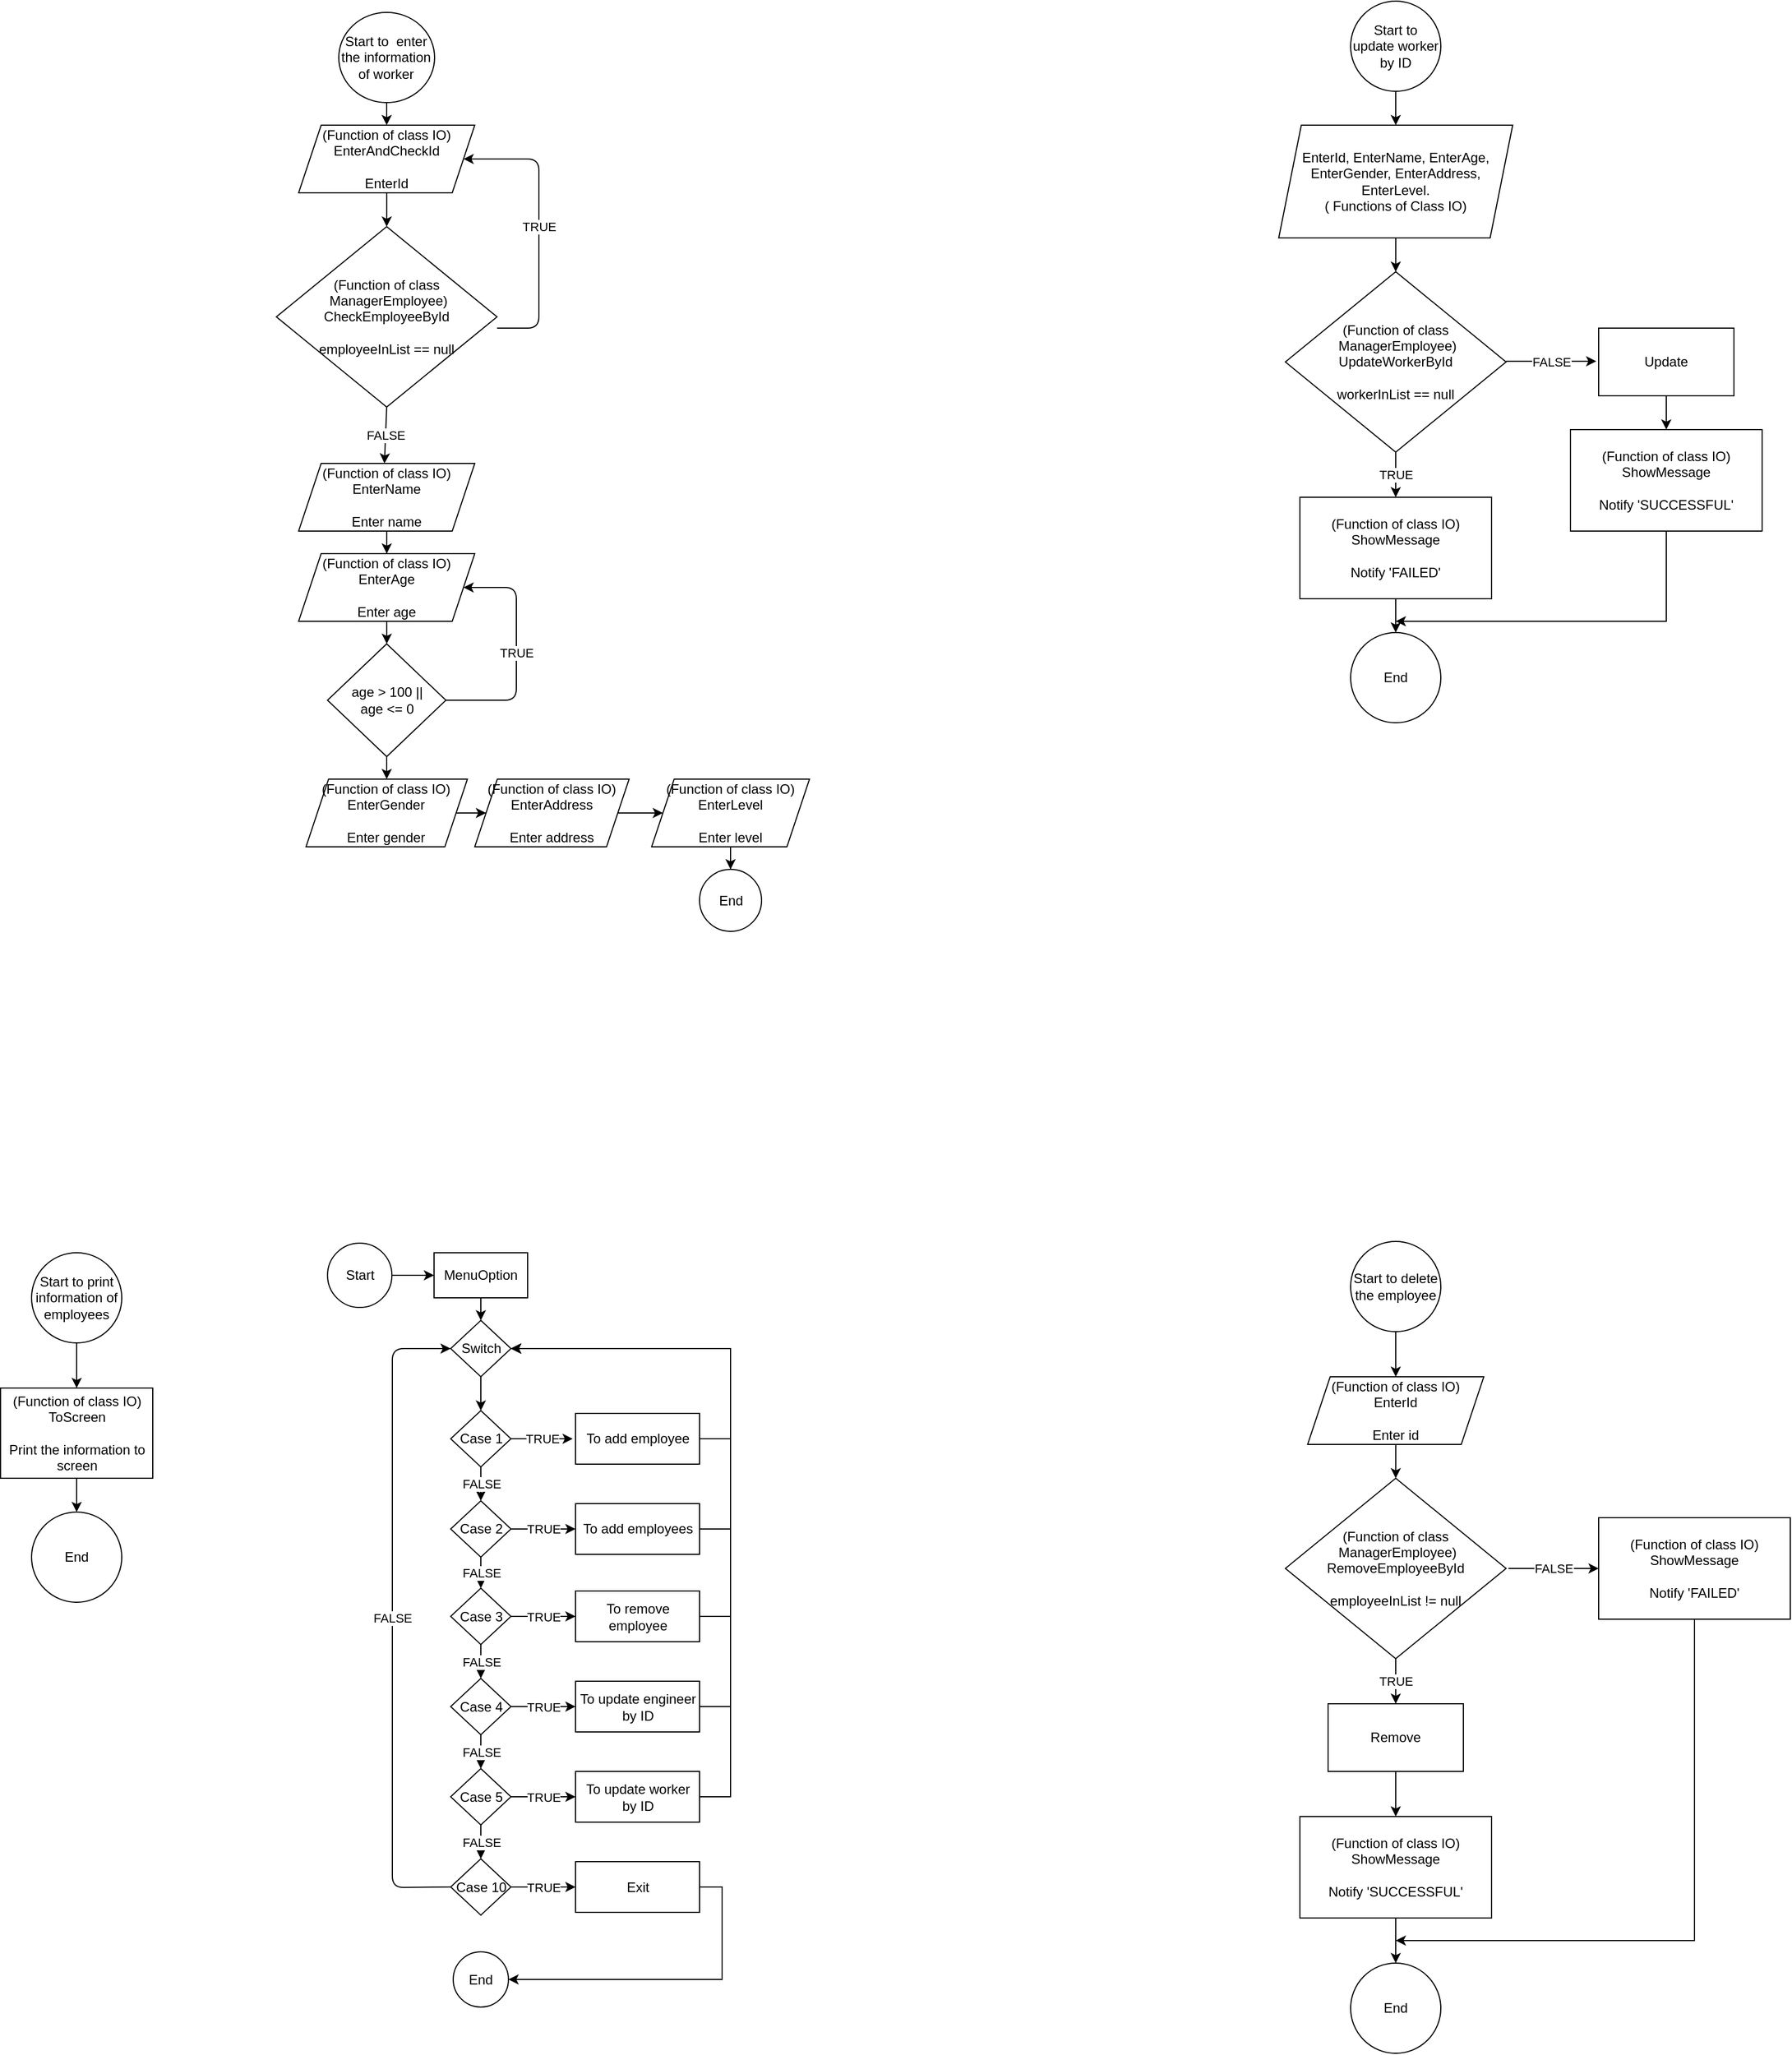 <mxfile version="15.0.6" type="github"><diagram id="vBOTHb6nhbrSPxKYWgtv" name="Page-1"><mxGraphModel dx="1716" dy="490" grid="1" gridSize="10" guides="1" tooltips="1" connect="1" arrows="1" fold="1" page="1" pageScale="1" pageWidth="850" pageHeight="1100" math="0" shadow="0"><root><mxCell id="0"/><mxCell id="1" parent="0"/><mxCell id="i4Pr9-pZE5xm9XzdcDzZ-5" value="" style="edgeStyle=orthogonalEdgeStyle;rounded=0;orthogonalLoop=1;jettySize=auto;html=1;" parent="1" source="i4Pr9-pZE5xm9XzdcDzZ-2" target="i4Pr9-pZE5xm9XzdcDzZ-3" edge="1"><mxGeometry relative="1" as="geometry"/></mxCell><mxCell id="i4Pr9-pZE5xm9XzdcDzZ-2" value="Start to update worker by ID" style="ellipse;whiteSpace=wrap;html=1;aspect=fixed;" parent="1" vertex="1"><mxGeometry x="370" y="30" width="80" height="80" as="geometry"/></mxCell><mxCell id="i4Pr9-pZE5xm9XzdcDzZ-6" value="" style="edgeStyle=orthogonalEdgeStyle;rounded=0;orthogonalLoop=1;jettySize=auto;html=1;" parent="1" source="i4Pr9-pZE5xm9XzdcDzZ-3" target="i4Pr9-pZE5xm9XzdcDzZ-4" edge="1"><mxGeometry relative="1" as="geometry"/></mxCell><mxCell id="i4Pr9-pZE5xm9XzdcDzZ-3" value="EnterId, EnterName, EnterAge, EnterGender, EnterAddress, EnterLevel. &lt;br&gt;( Functions of Class IO)" style="shape=parallelogram;perimeter=parallelogramPerimeter;whiteSpace=wrap;html=1;fixedSize=1;" parent="1" vertex="1"><mxGeometry x="306.25" y="140" width="207.5" height="100" as="geometry"/></mxCell><mxCell id="i4Pr9-pZE5xm9XzdcDzZ-4" value="(Function of class&lt;br&gt;&amp;nbsp;ManagerEmployee)&lt;br&gt;UpdateWorkerById&lt;br&gt;&lt;br&gt;workerInList == null" style="rhombus;whiteSpace=wrap;html=1;" parent="1" vertex="1"><mxGeometry x="312.13" y="270" width="195.75" height="160" as="geometry"/></mxCell><mxCell id="i4Pr9-pZE5xm9XzdcDzZ-10" value="" style="edgeStyle=orthogonalEdgeStyle;rounded=0;orthogonalLoop=1;jettySize=auto;html=1;" parent="1" source="i4Pr9-pZE5xm9XzdcDzZ-7" target="i4Pr9-pZE5xm9XzdcDzZ-9" edge="1"><mxGeometry relative="1" as="geometry"/></mxCell><mxCell id="i4Pr9-pZE5xm9XzdcDzZ-7" value="Update" style="rounded=0;whiteSpace=wrap;html=1;" parent="1" vertex="1"><mxGeometry x="590" y="320" width="120" height="60" as="geometry"/></mxCell><mxCell id="i4Pr9-pZE5xm9XzdcDzZ-25" style="edgeStyle=orthogonalEdgeStyle;rounded=0;orthogonalLoop=1;jettySize=auto;html=1;" parent="1" source="i4Pr9-pZE5xm9XzdcDzZ-9" edge="1"><mxGeometry relative="1" as="geometry"><mxPoint x="410" y="580" as="targetPoint"/><Array as="points"><mxPoint x="650" y="580"/></Array></mxGeometry></mxCell><mxCell id="i4Pr9-pZE5xm9XzdcDzZ-9" value="(Function of class IO)&lt;br&gt;ShowMessage&lt;br&gt;&lt;br&gt;Notify 'SUCCESSFUL'" style="rounded=0;whiteSpace=wrap;html=1;" parent="1" vertex="1"><mxGeometry x="565" y="410" width="170" height="90" as="geometry"/></mxCell><mxCell id="i4Pr9-pZE5xm9XzdcDzZ-15" value="" style="edgeStyle=orthogonalEdgeStyle;rounded=0;orthogonalLoop=1;jettySize=auto;html=1;" parent="1" source="i4Pr9-pZE5xm9XzdcDzZ-12" target="i4Pr9-pZE5xm9XzdcDzZ-14" edge="1"><mxGeometry relative="1" as="geometry"/></mxCell><mxCell id="i4Pr9-pZE5xm9XzdcDzZ-12" value="(Function of class IO)&lt;br&gt;ShowMessage&lt;br&gt;&lt;br&gt;Notify 'FAILED'" style="rounded=0;whiteSpace=wrap;html=1;" parent="1" vertex="1"><mxGeometry x="325.01" y="470" width="170" height="90" as="geometry"/></mxCell><mxCell id="i4Pr9-pZE5xm9XzdcDzZ-14" value="End" style="ellipse;whiteSpace=wrap;html=1;aspect=fixed;" parent="1" vertex="1"><mxGeometry x="370.01" y="590" width="80" height="80" as="geometry"/></mxCell><mxCell id="i4Pr9-pZE5xm9XzdcDzZ-16" value="" style="endArrow=classic;html=1;" parent="1" edge="1"><mxGeometry relative="1" as="geometry"><mxPoint x="507.88" y="349.41" as="sourcePoint"/><mxPoint x="587.88" y="349.41" as="targetPoint"/><Array as="points"><mxPoint x="547.88" y="349.41"/></Array></mxGeometry></mxCell><mxCell id="i4Pr9-pZE5xm9XzdcDzZ-17" value="FALSE" style="edgeLabel;resizable=0;html=1;align=center;verticalAlign=middle;" parent="i4Pr9-pZE5xm9XzdcDzZ-16" connectable="0" vertex="1"><mxGeometry relative="1" as="geometry"/></mxCell><mxCell id="i4Pr9-pZE5xm9XzdcDzZ-18" value="" style="endArrow=classic;html=1;exitX=0.5;exitY=1;exitDx=0;exitDy=0;" parent="1" source="i4Pr9-pZE5xm9XzdcDzZ-4" edge="1"><mxGeometry relative="1" as="geometry"><mxPoint x="410" y="460" as="sourcePoint"/><mxPoint x="410" y="470" as="targetPoint"/></mxGeometry></mxCell><mxCell id="i4Pr9-pZE5xm9XzdcDzZ-19" value="TRUE" style="edgeLabel;resizable=0;html=1;align=center;verticalAlign=middle;" parent="i4Pr9-pZE5xm9XzdcDzZ-18" connectable="0" vertex="1"><mxGeometry relative="1" as="geometry"/></mxCell><mxCell id="i4Pr9-pZE5xm9XzdcDzZ-34" value="" style="edgeStyle=orthogonalEdgeStyle;rounded=0;orthogonalLoop=1;jettySize=auto;html=1;" parent="1" source="i4Pr9-pZE5xm9XzdcDzZ-20" target="i4Pr9-pZE5xm9XzdcDzZ-22" edge="1"><mxGeometry relative="1" as="geometry"/></mxCell><mxCell id="i4Pr9-pZE5xm9XzdcDzZ-20" value="Start to&amp;nbsp; enter the information of worker" style="ellipse;whiteSpace=wrap;html=1;" parent="1" vertex="1"><mxGeometry x="-527.51" y="40" width="85" height="80" as="geometry"/></mxCell><mxCell id="i4Pr9-pZE5xm9XzdcDzZ-33" value="" style="edgeStyle=orthogonalEdgeStyle;rounded=0;orthogonalLoop=1;jettySize=auto;html=1;" parent="1" source="i4Pr9-pZE5xm9XzdcDzZ-22" target="i4Pr9-pZE5xm9XzdcDzZ-24" edge="1"><mxGeometry relative="1" as="geometry"/></mxCell><mxCell id="i4Pr9-pZE5xm9XzdcDzZ-22" value="(Function of class IO)&lt;br&gt;EnterAndCheckId&lt;br&gt;&lt;br&gt;EnterId" style="shape=parallelogram;perimeter=parallelogramPerimeter;whiteSpace=wrap;html=1;fixedSize=1;" parent="1" vertex="1"><mxGeometry x="-563.12" y="140" width="156.25" height="60" as="geometry"/></mxCell><mxCell id="i4Pr9-pZE5xm9XzdcDzZ-24" value="(Function of class&lt;br&gt;&amp;nbsp;ManagerEmployee)&lt;br&gt;CheckEmployeeById&lt;br&gt;&lt;br&gt;employeeInList == null" style="rhombus;whiteSpace=wrap;html=1;" parent="1" vertex="1"><mxGeometry x="-582.88" y="230" width="195.75" height="160" as="geometry"/></mxCell><mxCell id="i4Pr9-pZE5xm9XzdcDzZ-31" value="" style="edgeStyle=orthogonalEdgeStyle;rounded=0;orthogonalLoop=1;jettySize=auto;html=1;" parent="1" source="i4Pr9-pZE5xm9XzdcDzZ-27" target="i4Pr9-pZE5xm9XzdcDzZ-28" edge="1"><mxGeometry relative="1" as="geometry"/></mxCell><mxCell id="i4Pr9-pZE5xm9XzdcDzZ-27" value="Start to print information of employees" style="ellipse;whiteSpace=wrap;html=1;aspect=fixed;" parent="1" vertex="1"><mxGeometry x="-800" y="1140" width="80" height="80" as="geometry"/></mxCell><mxCell id="i4Pr9-pZE5xm9XzdcDzZ-32" value="" style="edgeStyle=orthogonalEdgeStyle;rounded=0;orthogonalLoop=1;jettySize=auto;html=1;" parent="1" source="i4Pr9-pZE5xm9XzdcDzZ-28" target="i4Pr9-pZE5xm9XzdcDzZ-30" edge="1"><mxGeometry relative="1" as="geometry"/></mxCell><mxCell id="i4Pr9-pZE5xm9XzdcDzZ-28" value="(Function of class IO)&lt;br&gt;ToScreen&lt;br&gt;&lt;br&gt;Print the information to screen" style="rounded=0;whiteSpace=wrap;html=1;" parent="1" vertex="1"><mxGeometry x="-827.5" y="1260" width="135" height="80" as="geometry"/></mxCell><mxCell id="i4Pr9-pZE5xm9XzdcDzZ-30" value="End" style="ellipse;whiteSpace=wrap;html=1;aspect=fixed;" parent="1" vertex="1"><mxGeometry x="-800" y="1370" width="80" height="80" as="geometry"/></mxCell><mxCell id="i4Pr9-pZE5xm9XzdcDzZ-48" value="" style="edgeStyle=orthogonalEdgeStyle;rounded=0;orthogonalLoop=1;jettySize=auto;html=1;" parent="1" source="i4Pr9-pZE5xm9XzdcDzZ-38" target="i4Pr9-pZE5xm9XzdcDzZ-39" edge="1"><mxGeometry relative="1" as="geometry"/></mxCell><mxCell id="i4Pr9-pZE5xm9XzdcDzZ-38" value="(Function of class IO)&lt;br&gt;EnterName&lt;br&gt;&lt;br&gt;Enter name" style="shape=parallelogram;perimeter=parallelogramPerimeter;whiteSpace=wrap;html=1;fixedSize=1;" parent="1" vertex="1"><mxGeometry x="-563.13" y="440" width="156.25" height="60" as="geometry"/></mxCell><mxCell id="i4Pr9-pZE5xm9XzdcDzZ-47" value="" style="edgeStyle=orthogonalEdgeStyle;rounded=0;orthogonalLoop=1;jettySize=auto;html=1;" parent="1" source="i4Pr9-pZE5xm9XzdcDzZ-39" target="i4Pr9-pZE5xm9XzdcDzZ-46" edge="1"><mxGeometry relative="1" as="geometry"/></mxCell><mxCell id="i4Pr9-pZE5xm9XzdcDzZ-39" value="(Function of class IO)&lt;br&gt;EnterAge&lt;br&gt;&lt;br&gt;Enter age" style="shape=parallelogram;perimeter=parallelogramPerimeter;whiteSpace=wrap;html=1;fixedSize=1;" parent="1" vertex="1"><mxGeometry x="-563.13" y="520" width="156.25" height="60" as="geometry"/></mxCell><mxCell id="i4Pr9-pZE5xm9XzdcDzZ-40" value="" style="endArrow=classic;html=1;entryX=1;entryY=0.5;entryDx=0;entryDy=0;" parent="1" target="i4Pr9-pZE5xm9XzdcDzZ-22" edge="1"><mxGeometry relative="1" as="geometry"><mxPoint x="-387.13" y="320" as="sourcePoint"/><mxPoint x="-287.13" y="320" as="targetPoint"/><Array as="points"><mxPoint x="-350" y="320"/><mxPoint x="-350" y="170"/></Array></mxGeometry></mxCell><mxCell id="i4Pr9-pZE5xm9XzdcDzZ-41" value="TRUE" style="edgeLabel;resizable=0;html=1;align=center;verticalAlign=middle;" parent="i4Pr9-pZE5xm9XzdcDzZ-40" connectable="0" vertex="1"><mxGeometry relative="1" as="geometry"/></mxCell><mxCell id="i4Pr9-pZE5xm9XzdcDzZ-42" value="" style="endArrow=classic;html=1;exitX=0.5;exitY=1;exitDx=0;exitDy=0;" parent="1" source="i4Pr9-pZE5xm9XzdcDzZ-24" edge="1"><mxGeometry relative="1" as="geometry"><mxPoint x="-487.13" y="400" as="sourcePoint"/><mxPoint x="-487" y="440" as="targetPoint"/></mxGeometry></mxCell><mxCell id="i4Pr9-pZE5xm9XzdcDzZ-43" value="FALSE" style="edgeLabel;resizable=0;html=1;align=center;verticalAlign=middle;" parent="i4Pr9-pZE5xm9XzdcDzZ-42" connectable="0" vertex="1"><mxGeometry relative="1" as="geometry"/></mxCell><mxCell id="i4Pr9-pZE5xm9XzdcDzZ-55" value="" style="edgeStyle=orthogonalEdgeStyle;rounded=0;orthogonalLoop=1;jettySize=auto;html=1;" parent="1" source="i4Pr9-pZE5xm9XzdcDzZ-44" target="i4Pr9-pZE5xm9XzdcDzZ-45" edge="1"><mxGeometry relative="1" as="geometry"/></mxCell><mxCell id="i4Pr9-pZE5xm9XzdcDzZ-44" value="(Function of class IO)&lt;br&gt;EnterGender&lt;br&gt;&lt;br&gt;Enter gender" style="shape=parallelogram;perimeter=parallelogramPerimeter;whiteSpace=wrap;html=1;fixedSize=1;" parent="1" vertex="1"><mxGeometry x="-556.56" y="720" width="143.13" height="60" as="geometry"/></mxCell><mxCell id="i4Pr9-pZE5xm9XzdcDzZ-56" value="" style="edgeStyle=orthogonalEdgeStyle;rounded=0;orthogonalLoop=1;jettySize=auto;html=1;" parent="1" source="i4Pr9-pZE5xm9XzdcDzZ-45" target="i4Pr9-pZE5xm9XzdcDzZ-51" edge="1"><mxGeometry relative="1" as="geometry"/></mxCell><mxCell id="i4Pr9-pZE5xm9XzdcDzZ-45" value="(Function of class IO)&lt;br&gt;EnterAddress&lt;br&gt;&lt;br&gt;Enter address" style="shape=parallelogram;perimeter=parallelogramPerimeter;whiteSpace=wrap;html=1;fixedSize=1;" parent="1" vertex="1"><mxGeometry x="-406.88" y="720" width="136.88" height="60" as="geometry"/></mxCell><mxCell id="i4Pr9-pZE5xm9XzdcDzZ-54" value="" style="edgeStyle=orthogonalEdgeStyle;rounded=0;orthogonalLoop=1;jettySize=auto;html=1;" parent="1" source="i4Pr9-pZE5xm9XzdcDzZ-46" target="i4Pr9-pZE5xm9XzdcDzZ-44" edge="1"><mxGeometry relative="1" as="geometry"/></mxCell><mxCell id="i4Pr9-pZE5xm9XzdcDzZ-46" value="age &amp;gt; 100 ||&lt;br&gt;age &amp;lt;= 0" style="rhombus;whiteSpace=wrap;html=1;" parent="1" vertex="1"><mxGeometry x="-537.49" y="600" width="105" height="100" as="geometry"/></mxCell><mxCell id="i4Pr9-pZE5xm9XzdcDzZ-49" value="" style="endArrow=classic;html=1;entryX=1;entryY=0.5;entryDx=0;entryDy=0;exitX=1;exitY=0.5;exitDx=0;exitDy=0;" parent="1" source="i4Pr9-pZE5xm9XzdcDzZ-46" target="i4Pr9-pZE5xm9XzdcDzZ-39" edge="1"><mxGeometry relative="1" as="geometry"><mxPoint x="-380" y="640" as="sourcePoint"/><mxPoint x="-332.51" y="710" as="targetPoint"/><Array as="points"><mxPoint x="-370" y="650"/><mxPoint x="-370" y="550"/></Array></mxGeometry></mxCell><mxCell id="i4Pr9-pZE5xm9XzdcDzZ-50" value="TRUE" style="edgeLabel;resizable=0;html=1;align=center;verticalAlign=middle;" parent="i4Pr9-pZE5xm9XzdcDzZ-49" connectable="0" vertex="1"><mxGeometry relative="1" as="geometry"/></mxCell><mxCell id="i4Pr9-pZE5xm9XzdcDzZ-58" value="" style="edgeStyle=orthogonalEdgeStyle;rounded=0;orthogonalLoop=1;jettySize=auto;html=1;" parent="1" source="i4Pr9-pZE5xm9XzdcDzZ-51" target="i4Pr9-pZE5xm9XzdcDzZ-57" edge="1"><mxGeometry relative="1" as="geometry"/></mxCell><mxCell id="i4Pr9-pZE5xm9XzdcDzZ-51" value="(Function of class IO)&lt;br&gt;EnterLevel&lt;br&gt;&lt;br&gt;Enter level" style="shape=parallelogram;perimeter=parallelogramPerimeter;whiteSpace=wrap;html=1;fixedSize=1;" parent="1" vertex="1"><mxGeometry x="-250" y="720" width="140" height="60" as="geometry"/></mxCell><mxCell id="i4Pr9-pZE5xm9XzdcDzZ-57" value="End" style="ellipse;whiteSpace=wrap;html=1;aspect=fixed;" parent="1" vertex="1"><mxGeometry x="-207.5" y="800" width="55.01" height="55.01" as="geometry"/></mxCell><mxCell id="i4Pr9-pZE5xm9XzdcDzZ-69" value="" style="edgeStyle=orthogonalEdgeStyle;rounded=0;orthogonalLoop=1;jettySize=auto;html=1;" parent="1" source="i4Pr9-pZE5xm9XzdcDzZ-60" target="i4Pr9-pZE5xm9XzdcDzZ-62" edge="1"><mxGeometry relative="1" as="geometry"/></mxCell><mxCell id="i4Pr9-pZE5xm9XzdcDzZ-60" value="Start to delete the employee" style="ellipse;whiteSpace=wrap;html=1;aspect=fixed;" parent="1" vertex="1"><mxGeometry x="370" y="1130" width="80" height="80" as="geometry"/></mxCell><mxCell id="i4Pr9-pZE5xm9XzdcDzZ-70" value="" style="edgeStyle=orthogonalEdgeStyle;rounded=0;orthogonalLoop=1;jettySize=auto;html=1;" parent="1" source="i4Pr9-pZE5xm9XzdcDzZ-62" target="i4Pr9-pZE5xm9XzdcDzZ-65" edge="1"><mxGeometry relative="1" as="geometry"/></mxCell><mxCell id="i4Pr9-pZE5xm9XzdcDzZ-62" value="(Function of class IO)&lt;br&gt;EnterId&lt;br&gt;&lt;br&gt;Enter id" style="shape=parallelogram;perimeter=parallelogramPerimeter;whiteSpace=wrap;html=1;fixedSize=1;" parent="1" vertex="1"><mxGeometry x="331.88" y="1250" width="156.25" height="60" as="geometry"/></mxCell><mxCell id="i4Pr9-pZE5xm9XzdcDzZ-65" value="(Function of class&lt;br&gt;&amp;nbsp;ManagerEmployee)&lt;br&gt;RemoveEmployeeById&lt;br&gt;&lt;br&gt;employeeInList != null" style="rhombus;whiteSpace=wrap;html=1;" parent="1" vertex="1"><mxGeometry x="312.14" y="1340" width="195.75" height="160" as="geometry"/></mxCell><mxCell id="i4Pr9-pZE5xm9XzdcDzZ-72" value="" style="edgeStyle=orthogonalEdgeStyle;rounded=0;orthogonalLoop=1;jettySize=auto;html=1;" parent="1" source="i4Pr9-pZE5xm9XzdcDzZ-66" target="i4Pr9-pZE5xm9XzdcDzZ-71" edge="1"><mxGeometry relative="1" as="geometry"/></mxCell><mxCell id="i4Pr9-pZE5xm9XzdcDzZ-66" value="Remove" style="rounded=0;whiteSpace=wrap;html=1;" parent="1" vertex="1"><mxGeometry x="350.01" y="1540" width="120" height="60" as="geometry"/></mxCell><mxCell id="i4Pr9-pZE5xm9XzdcDzZ-67" value="" style="endArrow=classic;html=1;entryX=0.5;entryY=0;entryDx=0;entryDy=0;" parent="1" source="i4Pr9-pZE5xm9XzdcDzZ-65" target="i4Pr9-pZE5xm9XzdcDzZ-66" edge="1"><mxGeometry relative="1" as="geometry"><mxPoint x="410" y="1510" as="sourcePoint"/><mxPoint x="510" y="1510" as="targetPoint"/></mxGeometry></mxCell><mxCell id="i4Pr9-pZE5xm9XzdcDzZ-68" value="TRUE" style="edgeLabel;resizable=0;html=1;align=center;verticalAlign=middle;" parent="i4Pr9-pZE5xm9XzdcDzZ-67" connectable="0" vertex="1"><mxGeometry relative="1" as="geometry"/></mxCell><mxCell id="i4Pr9-pZE5xm9XzdcDzZ-76" value="" style="edgeStyle=orthogonalEdgeStyle;rounded=0;orthogonalLoop=1;jettySize=auto;html=1;" parent="1" source="i4Pr9-pZE5xm9XzdcDzZ-71" target="i4Pr9-pZE5xm9XzdcDzZ-73" edge="1"><mxGeometry relative="1" as="geometry"/></mxCell><mxCell id="i4Pr9-pZE5xm9XzdcDzZ-71" value="(Function of class IO)&lt;br&gt;ShowMessage&lt;br&gt;&lt;br&gt;Notify 'SUCCESSFUL'" style="rounded=0;whiteSpace=wrap;html=1;" parent="1" vertex="1"><mxGeometry x="325.01" y="1640" width="170" height="90" as="geometry"/></mxCell><mxCell id="i4Pr9-pZE5xm9XzdcDzZ-73" value="End" style="ellipse;whiteSpace=wrap;html=1;aspect=fixed;" parent="1" vertex="1"><mxGeometry x="370.01" y="1770" width="80" height="80" as="geometry"/></mxCell><mxCell id="i4Pr9-pZE5xm9XzdcDzZ-79" style="edgeStyle=orthogonalEdgeStyle;rounded=0;orthogonalLoop=1;jettySize=auto;html=1;" parent="1" source="i4Pr9-pZE5xm9XzdcDzZ-74" edge="1"><mxGeometry relative="1" as="geometry"><mxPoint x="410" y="1750" as="targetPoint"/><Array as="points"><mxPoint x="675" y="1750"/></Array></mxGeometry></mxCell><mxCell id="i4Pr9-pZE5xm9XzdcDzZ-74" value="(Function of class IO)&lt;br&gt;ShowMessage&lt;br&gt;&lt;br&gt;Notify 'FAILED'" style="rounded=0;whiteSpace=wrap;html=1;" parent="1" vertex="1"><mxGeometry x="590" y="1375" width="170" height="90" as="geometry"/></mxCell><mxCell id="i4Pr9-pZE5xm9XzdcDzZ-77" value="" style="endArrow=classic;html=1;entryX=0;entryY=0.5;entryDx=0;entryDy=0;" parent="1" target="i4Pr9-pZE5xm9XzdcDzZ-74" edge="1"><mxGeometry relative="1" as="geometry"><mxPoint x="510" y="1420" as="sourcePoint"/><mxPoint x="570" y="1430" as="targetPoint"/></mxGeometry></mxCell><mxCell id="i4Pr9-pZE5xm9XzdcDzZ-78" value="FALSE" style="edgeLabel;resizable=0;html=1;align=center;verticalAlign=middle;" parent="i4Pr9-pZE5xm9XzdcDzZ-77" connectable="0" vertex="1"><mxGeometry relative="1" as="geometry"/></mxCell><mxCell id="i4Pr9-pZE5xm9XzdcDzZ-99" value="" style="edgeStyle=orthogonalEdgeStyle;rounded=0;orthogonalLoop=1;jettySize=auto;html=1;" parent="1" source="i4Pr9-pZE5xm9XzdcDzZ-80" target="i4Pr9-pZE5xm9XzdcDzZ-81" edge="1"><mxGeometry relative="1" as="geometry"/></mxCell><mxCell id="i4Pr9-pZE5xm9XzdcDzZ-80" value="Start" style="ellipse;whiteSpace=wrap;html=1;aspect=fixed;" parent="1" vertex="1"><mxGeometry x="-537.49" y="1131.44" width="57.12" height="57.12" as="geometry"/></mxCell><mxCell id="i4Pr9-pZE5xm9XzdcDzZ-115" style="edgeStyle=orthogonalEdgeStyle;rounded=0;orthogonalLoop=1;jettySize=auto;html=1;exitX=0.5;exitY=1;exitDx=0;exitDy=0;entryX=0.5;entryY=0;entryDx=0;entryDy=0;" parent="1" source="i4Pr9-pZE5xm9XzdcDzZ-81" target="i4Pr9-pZE5xm9XzdcDzZ-82" edge="1"><mxGeometry relative="1" as="geometry"/></mxCell><mxCell id="i4Pr9-pZE5xm9XzdcDzZ-81" value="MenuOption" style="rounded=0;whiteSpace=wrap;html=1;" parent="1" vertex="1"><mxGeometry x="-443" y="1140" width="83" height="40" as="geometry"/></mxCell><mxCell id="i4Pr9-pZE5xm9XzdcDzZ-118" style="edgeStyle=orthogonalEdgeStyle;rounded=0;orthogonalLoop=1;jettySize=auto;html=1;exitX=0.5;exitY=1;exitDx=0;exitDy=0;entryX=0.5;entryY=0;entryDx=0;entryDy=0;" parent="1" source="i4Pr9-pZE5xm9XzdcDzZ-82" target="i4Pr9-pZE5xm9XzdcDzZ-84" edge="1"><mxGeometry relative="1" as="geometry"/></mxCell><mxCell id="i4Pr9-pZE5xm9XzdcDzZ-82" value="Switch" style="rhombus;whiteSpace=wrap;html=1;" parent="1" vertex="1"><mxGeometry x="-428.25" y="1200" width="53.5" height="50" as="geometry"/></mxCell><mxCell id="i4Pr9-pZE5xm9XzdcDzZ-84" value="Case 1" style="rhombus;whiteSpace=wrap;html=1;" parent="1" vertex="1"><mxGeometry x="-428.25" y="1280" width="53.5" height="50" as="geometry"/></mxCell><mxCell id="i4Pr9-pZE5xm9XzdcDzZ-94" value="Case 4" style="rhombus;whiteSpace=wrap;html=1;" parent="1" vertex="1"><mxGeometry x="-428.25" y="1517.5" width="53.5" height="50" as="geometry"/></mxCell><mxCell id="i4Pr9-pZE5xm9XzdcDzZ-95" value="Case 2" style="rhombus;whiteSpace=wrap;html=1;" parent="1" vertex="1"><mxGeometry x="-428.25" y="1360" width="53.5" height="50" as="geometry"/></mxCell><mxCell id="i4Pr9-pZE5xm9XzdcDzZ-96" value="Case 3" style="rhombus;whiteSpace=wrap;html=1;" parent="1" vertex="1"><mxGeometry x="-428.25" y="1437.5" width="53.5" height="50" as="geometry"/></mxCell><mxCell id="i4Pr9-pZE5xm9XzdcDzZ-97" value="Case 5" style="rhombus;whiteSpace=wrap;html=1;" parent="1" vertex="1"><mxGeometry x="-428.25" y="1597.5" width="53.5" height="50" as="geometry"/></mxCell><mxCell id="i4Pr9-pZE5xm9XzdcDzZ-98" value="Case 10" style="rhombus;whiteSpace=wrap;html=1;" parent="1" vertex="1"><mxGeometry x="-428.25" y="1677.5" width="53.5" height="50" as="geometry"/></mxCell><mxCell id="i4Pr9-pZE5xm9XzdcDzZ-113" style="edgeStyle=orthogonalEdgeStyle;rounded=0;orthogonalLoop=1;jettySize=auto;html=1;entryX=1;entryY=0.5;entryDx=0;entryDy=0;" parent="1" source="i4Pr9-pZE5xm9XzdcDzZ-102" target="i4Pr9-pZE5xm9XzdcDzZ-82" edge="1"><mxGeometry relative="1" as="geometry"><Array as="points"><mxPoint x="-180" y="1623"/><mxPoint x="-180" y="1225"/></Array></mxGeometry></mxCell><mxCell id="i4Pr9-pZE5xm9XzdcDzZ-102" value="To update worker by ID" style="rounded=0;whiteSpace=wrap;html=1;" parent="1" vertex="1"><mxGeometry x="-317.5" y="1600" width="110" height="45" as="geometry"/></mxCell><mxCell id="i4Pr9-pZE5xm9XzdcDzZ-112" style="edgeStyle=orthogonalEdgeStyle;rounded=0;orthogonalLoop=1;jettySize=auto;html=1;entryX=1;entryY=0.5;entryDx=0;entryDy=0;" parent="1" source="i4Pr9-pZE5xm9XzdcDzZ-103" target="i4Pr9-pZE5xm9XzdcDzZ-82" edge="1"><mxGeometry relative="1" as="geometry"><Array as="points"><mxPoint x="-180" y="1543"/><mxPoint x="-180" y="1225"/></Array></mxGeometry></mxCell><mxCell id="i4Pr9-pZE5xm9XzdcDzZ-103" value="To update engineer by ID" style="rounded=0;whiteSpace=wrap;html=1;" parent="1" vertex="1"><mxGeometry x="-317.5" y="1520" width="110" height="45" as="geometry"/></mxCell><mxCell id="i4Pr9-pZE5xm9XzdcDzZ-111" style="edgeStyle=orthogonalEdgeStyle;rounded=0;orthogonalLoop=1;jettySize=auto;html=1;entryX=1;entryY=0.5;entryDx=0;entryDy=0;" parent="1" source="i4Pr9-pZE5xm9XzdcDzZ-104" target="i4Pr9-pZE5xm9XzdcDzZ-82" edge="1"><mxGeometry relative="1" as="geometry"><Array as="points"><mxPoint x="-180" y="1463"/><mxPoint x="-180" y="1225"/></Array></mxGeometry></mxCell><mxCell id="i4Pr9-pZE5xm9XzdcDzZ-104" value="To remove employee" style="rounded=0;whiteSpace=wrap;html=1;" parent="1" vertex="1"><mxGeometry x="-317.5" y="1440" width="110" height="45" as="geometry"/></mxCell><mxCell id="i4Pr9-pZE5xm9XzdcDzZ-110" style="edgeStyle=orthogonalEdgeStyle;rounded=0;orthogonalLoop=1;jettySize=auto;html=1;entryX=1;entryY=0.5;entryDx=0;entryDy=0;" parent="1" source="i4Pr9-pZE5xm9XzdcDzZ-105" target="i4Pr9-pZE5xm9XzdcDzZ-82" edge="1"><mxGeometry relative="1" as="geometry"><Array as="points"><mxPoint x="-180" y="1385"/><mxPoint x="-180" y="1225"/></Array></mxGeometry></mxCell><mxCell id="i4Pr9-pZE5xm9XzdcDzZ-105" value="To add employees" style="rounded=0;whiteSpace=wrap;html=1;" parent="1" vertex="1"><mxGeometry x="-317.5" y="1362.5" width="110" height="45" as="geometry"/></mxCell><mxCell id="i4Pr9-pZE5xm9XzdcDzZ-109" style="edgeStyle=orthogonalEdgeStyle;rounded=0;orthogonalLoop=1;jettySize=auto;html=1;entryX=1;entryY=0.5;entryDx=0;entryDy=0;" parent="1" source="i4Pr9-pZE5xm9XzdcDzZ-106" target="i4Pr9-pZE5xm9XzdcDzZ-82" edge="1"><mxGeometry relative="1" as="geometry"><Array as="points"><mxPoint x="-180" y="1305"/><mxPoint x="-180" y="1225"/></Array></mxGeometry></mxCell><mxCell id="i4Pr9-pZE5xm9XzdcDzZ-106" value="To add employee" style="rounded=0;whiteSpace=wrap;html=1;" parent="1" vertex="1"><mxGeometry x="-317.5" y="1282.5" width="110" height="45" as="geometry"/></mxCell><mxCell id="i4Pr9-pZE5xm9XzdcDzZ-130" style="edgeStyle=orthogonalEdgeStyle;rounded=0;orthogonalLoop=1;jettySize=auto;html=1;exitX=1;exitY=0.5;exitDx=0;exitDy=0;entryX=1;entryY=0.5;entryDx=0;entryDy=0;" parent="1" source="i4Pr9-pZE5xm9XzdcDzZ-108" target="i4Pr9-pZE5xm9XzdcDzZ-129" edge="1"><mxGeometry relative="1" as="geometry"/></mxCell><mxCell id="i4Pr9-pZE5xm9XzdcDzZ-108" value="Exit" style="rounded=0;whiteSpace=wrap;html=1;" parent="1" vertex="1"><mxGeometry x="-317.5" y="1680" width="110" height="45" as="geometry"/></mxCell><mxCell id="i4Pr9-pZE5xm9XzdcDzZ-116" value="" style="endArrow=classic;html=1;exitX=1;exitY=0.5;exitDx=0;exitDy=0;" parent="1" source="i4Pr9-pZE5xm9XzdcDzZ-84" edge="1"><mxGeometry relative="1" as="geometry"><mxPoint x="-370" y="1270" as="sourcePoint"/><mxPoint x="-320" y="1305" as="targetPoint"/><Array as="points"><mxPoint x="-350" y="1305"/></Array></mxGeometry></mxCell><mxCell id="i4Pr9-pZE5xm9XzdcDzZ-117" value="TRUE" style="edgeLabel;resizable=0;html=1;align=center;verticalAlign=middle;" parent="i4Pr9-pZE5xm9XzdcDzZ-116" connectable="0" vertex="1"><mxGeometry relative="1" as="geometry"/></mxCell><mxCell id="i4Pr9-pZE5xm9XzdcDzZ-119" value="" style="endArrow=classic;html=1;exitX=1;exitY=0.5;exitDx=0;exitDy=0;entryX=0;entryY=0.5;entryDx=0;entryDy=0;" parent="1" source="i4Pr9-pZE5xm9XzdcDzZ-95" target="i4Pr9-pZE5xm9XzdcDzZ-105" edge="1"><mxGeometry relative="1" as="geometry"><mxPoint x="-364.75" y="1315" as="sourcePoint"/><mxPoint x="-310" y="1315" as="targetPoint"/><Array as="points"/></mxGeometry></mxCell><mxCell id="i4Pr9-pZE5xm9XzdcDzZ-120" value="TRUE" style="edgeLabel;resizable=0;html=1;align=center;verticalAlign=middle;" parent="i4Pr9-pZE5xm9XzdcDzZ-119" connectable="0" vertex="1"><mxGeometry relative="1" as="geometry"/></mxCell><mxCell id="i4Pr9-pZE5xm9XzdcDzZ-121" value="" style="endArrow=classic;html=1;exitX=1;exitY=0.5;exitDx=0;exitDy=0;entryX=0;entryY=0.5;entryDx=0;entryDy=0;" parent="1" source="i4Pr9-pZE5xm9XzdcDzZ-96" target="i4Pr9-pZE5xm9XzdcDzZ-104" edge="1"><mxGeometry relative="1" as="geometry"><mxPoint x="-364.75" y="1395" as="sourcePoint"/><mxPoint x="-307.5" y="1395" as="targetPoint"/><Array as="points"/></mxGeometry></mxCell><mxCell id="i4Pr9-pZE5xm9XzdcDzZ-122" value="TRUE" style="edgeLabel;resizable=0;html=1;align=center;verticalAlign=middle;" parent="i4Pr9-pZE5xm9XzdcDzZ-121" connectable="0" vertex="1"><mxGeometry relative="1" as="geometry"/></mxCell><mxCell id="i4Pr9-pZE5xm9XzdcDzZ-123" value="" style="endArrow=classic;html=1;exitX=1;exitY=0.5;exitDx=0;exitDy=0;entryX=0;entryY=0.5;entryDx=0;entryDy=0;" parent="1" source="i4Pr9-pZE5xm9XzdcDzZ-94" target="i4Pr9-pZE5xm9XzdcDzZ-103" edge="1"><mxGeometry relative="1" as="geometry"><mxPoint x="-364.75" y="1472.5" as="sourcePoint"/><mxPoint x="-307.5" y="1472.5" as="targetPoint"/><Array as="points"/></mxGeometry></mxCell><mxCell id="i4Pr9-pZE5xm9XzdcDzZ-124" value="TRUE" style="edgeLabel;resizable=0;html=1;align=center;verticalAlign=middle;" parent="i4Pr9-pZE5xm9XzdcDzZ-123" connectable="0" vertex="1"><mxGeometry relative="1" as="geometry"/></mxCell><mxCell id="i4Pr9-pZE5xm9XzdcDzZ-125" value="" style="endArrow=classic;html=1;exitX=1;exitY=0.5;exitDx=0;exitDy=0;entryX=0;entryY=0.5;entryDx=0;entryDy=0;" parent="1" source="i4Pr9-pZE5xm9XzdcDzZ-97" target="i4Pr9-pZE5xm9XzdcDzZ-102" edge="1"><mxGeometry relative="1" as="geometry"><mxPoint x="-364.75" y="1552.5" as="sourcePoint"/><mxPoint x="-307.5" y="1552.5" as="targetPoint"/><Array as="points"/></mxGeometry></mxCell><mxCell id="i4Pr9-pZE5xm9XzdcDzZ-126" value="TRUE" style="edgeLabel;resizable=0;html=1;align=center;verticalAlign=middle;" parent="i4Pr9-pZE5xm9XzdcDzZ-125" connectable="0" vertex="1"><mxGeometry relative="1" as="geometry"/></mxCell><mxCell id="i4Pr9-pZE5xm9XzdcDzZ-127" value="" style="endArrow=classic;html=1;exitX=1;exitY=0.5;exitDx=0;exitDy=0;entryX=0;entryY=0.5;entryDx=0;entryDy=0;" parent="1" source="i4Pr9-pZE5xm9XzdcDzZ-98" target="i4Pr9-pZE5xm9XzdcDzZ-108" edge="1"><mxGeometry relative="1" as="geometry"><mxPoint x="-364.75" y="1632.5" as="sourcePoint"/><mxPoint x="-307.5" y="1632.5" as="targetPoint"/><Array as="points"/></mxGeometry></mxCell><mxCell id="i4Pr9-pZE5xm9XzdcDzZ-128" value="TRUE" style="edgeLabel;resizable=0;html=1;align=center;verticalAlign=middle;" parent="i4Pr9-pZE5xm9XzdcDzZ-127" connectable="0" vertex="1"><mxGeometry relative="1" as="geometry"/></mxCell><mxCell id="i4Pr9-pZE5xm9XzdcDzZ-129" value="End" style="ellipse;whiteSpace=wrap;html=1;aspect=fixed;" parent="1" vertex="1"><mxGeometry x="-426" y="1760" width="49" height="49" as="geometry"/></mxCell><mxCell id="i4Pr9-pZE5xm9XzdcDzZ-131" value="" style="endArrow=classic;html=1;entryX=0.5;entryY=0;entryDx=0;entryDy=0;exitX=0.5;exitY=1;exitDx=0;exitDy=0;" parent="1" source="i4Pr9-pZE5xm9XzdcDzZ-84" target="i4Pr9-pZE5xm9XzdcDzZ-95" edge="1"><mxGeometry relative="1" as="geometry"><mxPoint x="-400" y="1330" as="sourcePoint"/><mxPoint x="-300" y="1330" as="targetPoint"/></mxGeometry></mxCell><mxCell id="i4Pr9-pZE5xm9XzdcDzZ-132" value="FALSE" style="edgeLabel;resizable=0;html=1;align=center;verticalAlign=middle;" parent="i4Pr9-pZE5xm9XzdcDzZ-131" connectable="0" vertex="1"><mxGeometry relative="1" as="geometry"/></mxCell><mxCell id="i4Pr9-pZE5xm9XzdcDzZ-133" value="" style="endArrow=classic;html=1;entryX=0.5;entryY=0;entryDx=0;entryDy=0;exitX=0.5;exitY=1;exitDx=0;exitDy=0;" parent="1" source="i4Pr9-pZE5xm9XzdcDzZ-95" target="i4Pr9-pZE5xm9XzdcDzZ-96" edge="1"><mxGeometry relative="1" as="geometry"><mxPoint x="-391.5" y="1340" as="sourcePoint"/><mxPoint x="-391.5" y="1370" as="targetPoint"/></mxGeometry></mxCell><mxCell id="i4Pr9-pZE5xm9XzdcDzZ-134" value="FALSE" style="edgeLabel;resizable=0;html=1;align=center;verticalAlign=middle;" parent="i4Pr9-pZE5xm9XzdcDzZ-133" connectable="0" vertex="1"><mxGeometry relative="1" as="geometry"/></mxCell><mxCell id="i4Pr9-pZE5xm9XzdcDzZ-135" value="" style="endArrow=classic;html=1;entryX=0.5;entryY=0;entryDx=0;entryDy=0;exitX=0.5;exitY=1;exitDx=0;exitDy=0;" parent="1" source="i4Pr9-pZE5xm9XzdcDzZ-96" target="i4Pr9-pZE5xm9XzdcDzZ-94" edge="1"><mxGeometry relative="1" as="geometry"><mxPoint x="-391.5" y="1420" as="sourcePoint"/><mxPoint x="-391.5" y="1447.5" as="targetPoint"/></mxGeometry></mxCell><mxCell id="i4Pr9-pZE5xm9XzdcDzZ-136" value="FALSE" style="edgeLabel;resizable=0;html=1;align=center;verticalAlign=middle;" parent="i4Pr9-pZE5xm9XzdcDzZ-135" connectable="0" vertex="1"><mxGeometry relative="1" as="geometry"/></mxCell><mxCell id="i4Pr9-pZE5xm9XzdcDzZ-137" value="" style="endArrow=classic;html=1;exitX=0.5;exitY=1;exitDx=0;exitDy=0;entryX=0.5;entryY=0;entryDx=0;entryDy=0;" parent="1" source="i4Pr9-pZE5xm9XzdcDzZ-94" target="i4Pr9-pZE5xm9XzdcDzZ-97" edge="1"><mxGeometry relative="1" as="geometry"><mxPoint x="-380" y="1570" as="sourcePoint"/><mxPoint x="-280" y="1570" as="targetPoint"/></mxGeometry></mxCell><mxCell id="i4Pr9-pZE5xm9XzdcDzZ-138" value="FALSE" style="edgeLabel;resizable=0;html=1;align=center;verticalAlign=middle;" parent="i4Pr9-pZE5xm9XzdcDzZ-137" connectable="0" vertex="1"><mxGeometry relative="1" as="geometry"/></mxCell><mxCell id="i4Pr9-pZE5xm9XzdcDzZ-139" value="" style="endArrow=classic;html=1;entryX=0.5;entryY=0;entryDx=0;entryDy=0;exitX=0.5;exitY=1;exitDx=0;exitDy=0;" parent="1" source="i4Pr9-pZE5xm9XzdcDzZ-97" target="i4Pr9-pZE5xm9XzdcDzZ-98" edge="1"><mxGeometry relative="1" as="geometry"><mxPoint x="-400" y="1650" as="sourcePoint"/><mxPoint x="-270" y="1650" as="targetPoint"/></mxGeometry></mxCell><mxCell id="i4Pr9-pZE5xm9XzdcDzZ-140" value="FALSE" style="edgeLabel;resizable=0;html=1;align=center;verticalAlign=middle;" parent="i4Pr9-pZE5xm9XzdcDzZ-139" connectable="0" vertex="1"><mxGeometry relative="1" as="geometry"/></mxCell><mxCell id="i4Pr9-pZE5xm9XzdcDzZ-141" value="" style="endArrow=classic;html=1;exitX=0;exitY=0.5;exitDx=0;exitDy=0;entryX=0;entryY=0.5;entryDx=0;entryDy=0;" parent="1" source="i4Pr9-pZE5xm9XzdcDzZ-98" target="i4Pr9-pZE5xm9XzdcDzZ-82" edge="1"><mxGeometry relative="1" as="geometry"><mxPoint x="-570" y="1720" as="sourcePoint"/><mxPoint x="-470" y="1720" as="targetPoint"/><Array as="points"><mxPoint x="-480" y="1703"/><mxPoint x="-480" y="1225"/></Array></mxGeometry></mxCell><mxCell id="i4Pr9-pZE5xm9XzdcDzZ-142" value="FALSE" style="edgeLabel;resizable=0;html=1;align=center;verticalAlign=middle;" parent="i4Pr9-pZE5xm9XzdcDzZ-141" connectable="0" vertex="1"><mxGeometry relative="1" as="geometry"/></mxCell></root></mxGraphModel></diagram></mxfile>